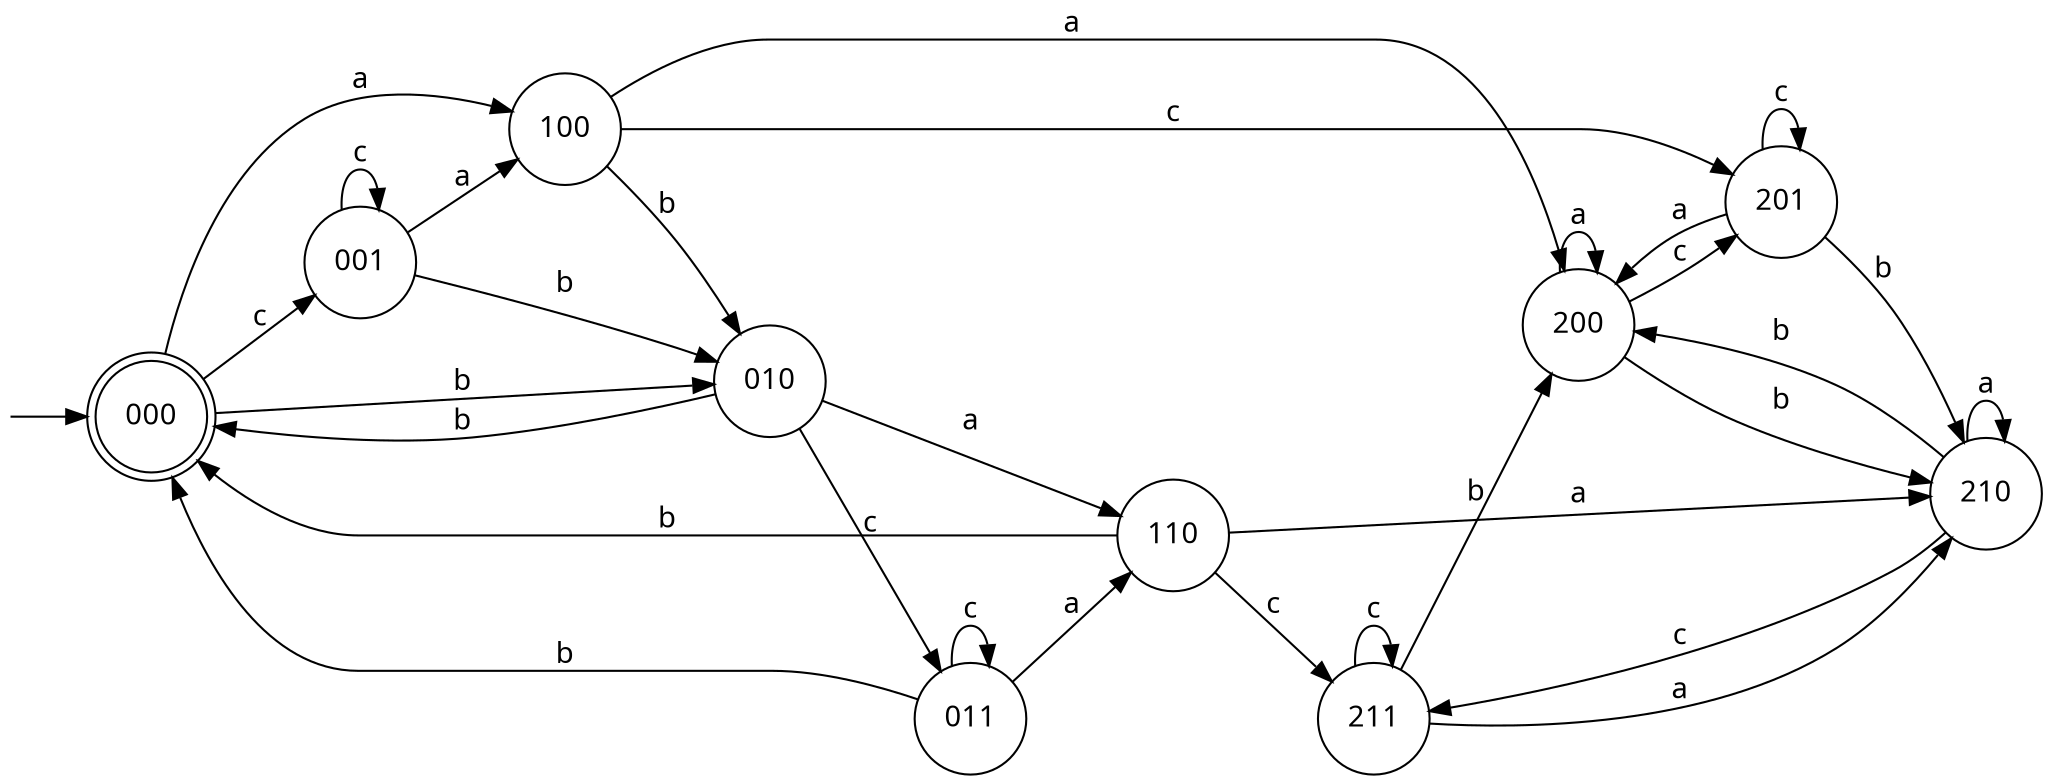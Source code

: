 digraph ej07_m {
	dpi=300
    rankdir=LR
	fontname="Ubuntu Mono"
	node [fontname="Ubuntu Mono", width=0.5]
	edge [fontname="Ubuntu Mono"]
	node [shape=doublecircle]; 000
	node [shape=circle]
	start [label="", shape=none, width=0, height=0]
	start -> 000
	000 -> 100 [label="a"]
	000 -> 010 [label="b"]
	000 -> 001 [label="c"]
	100 -> 200 [label="a"]
	100 -> 010 [label="b"]
	100 -> 201 [label="c"]
	010 -> 110 [label="a"]
	010 -> 000 [label="b"]
	010 -> 011 [label="c"]
	001 -> 100 [label="a"]
	001 -> 010 [label="b"]
	001 -> 001 [label="c"]
	200 -> 200 [label="a"]
	200 -> 210 [label="b"]
	200 -> 201 [label="c"]
	201 -> 200 [label="a"]
	201 -> 210 [label="b"]
	201 -> 201 [label="c"]
	110 -> 210 [label="a"]
	110 -> 000 [label="b"]
	110 -> 211 [label="c"]
	011 -> 110 [label="a"]
	011 -> 000 [label="b"]
	011 -> 011 [label="c"]
	210 -> 210 [label="a"]
	210 -> 200 [label="b"]
	210 -> 211 [label="c"]
	211 -> 210 [label="a"]
	211 -> 200 [label="b"]
	211 -> 211 [label="c"]
}
